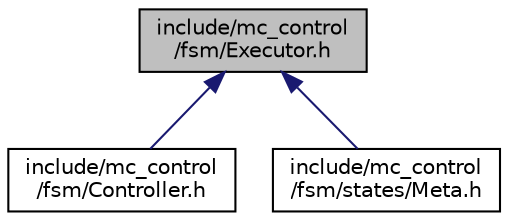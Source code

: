 digraph "include/mc_control/fsm/Executor.h"
{
 // INTERACTIVE_SVG=YES
  edge [fontname="Helvetica",fontsize="10",labelfontname="Helvetica",labelfontsize="10"];
  node [fontname="Helvetica",fontsize="10",shape=record];
  Node102 [label="include/mc_control\l/fsm/Executor.h",height=0.2,width=0.4,color="black", fillcolor="grey75", style="filled", fontcolor="black"];
  Node102 -> Node103 [dir="back",color="midnightblue",fontsize="10",style="solid",fontname="Helvetica"];
  Node103 [label="include/mc_control\l/fsm/Controller.h",height=0.2,width=0.4,color="black", fillcolor="white", style="filled",URL="$Controller_8h.html"];
  Node102 -> Node104 [dir="back",color="midnightblue",fontsize="10",style="solid",fontname="Helvetica"];
  Node104 [label="include/mc_control\l/fsm/states/Meta.h",height=0.2,width=0.4,color="black", fillcolor="white", style="filled",URL="$Meta_8h.html"];
}
